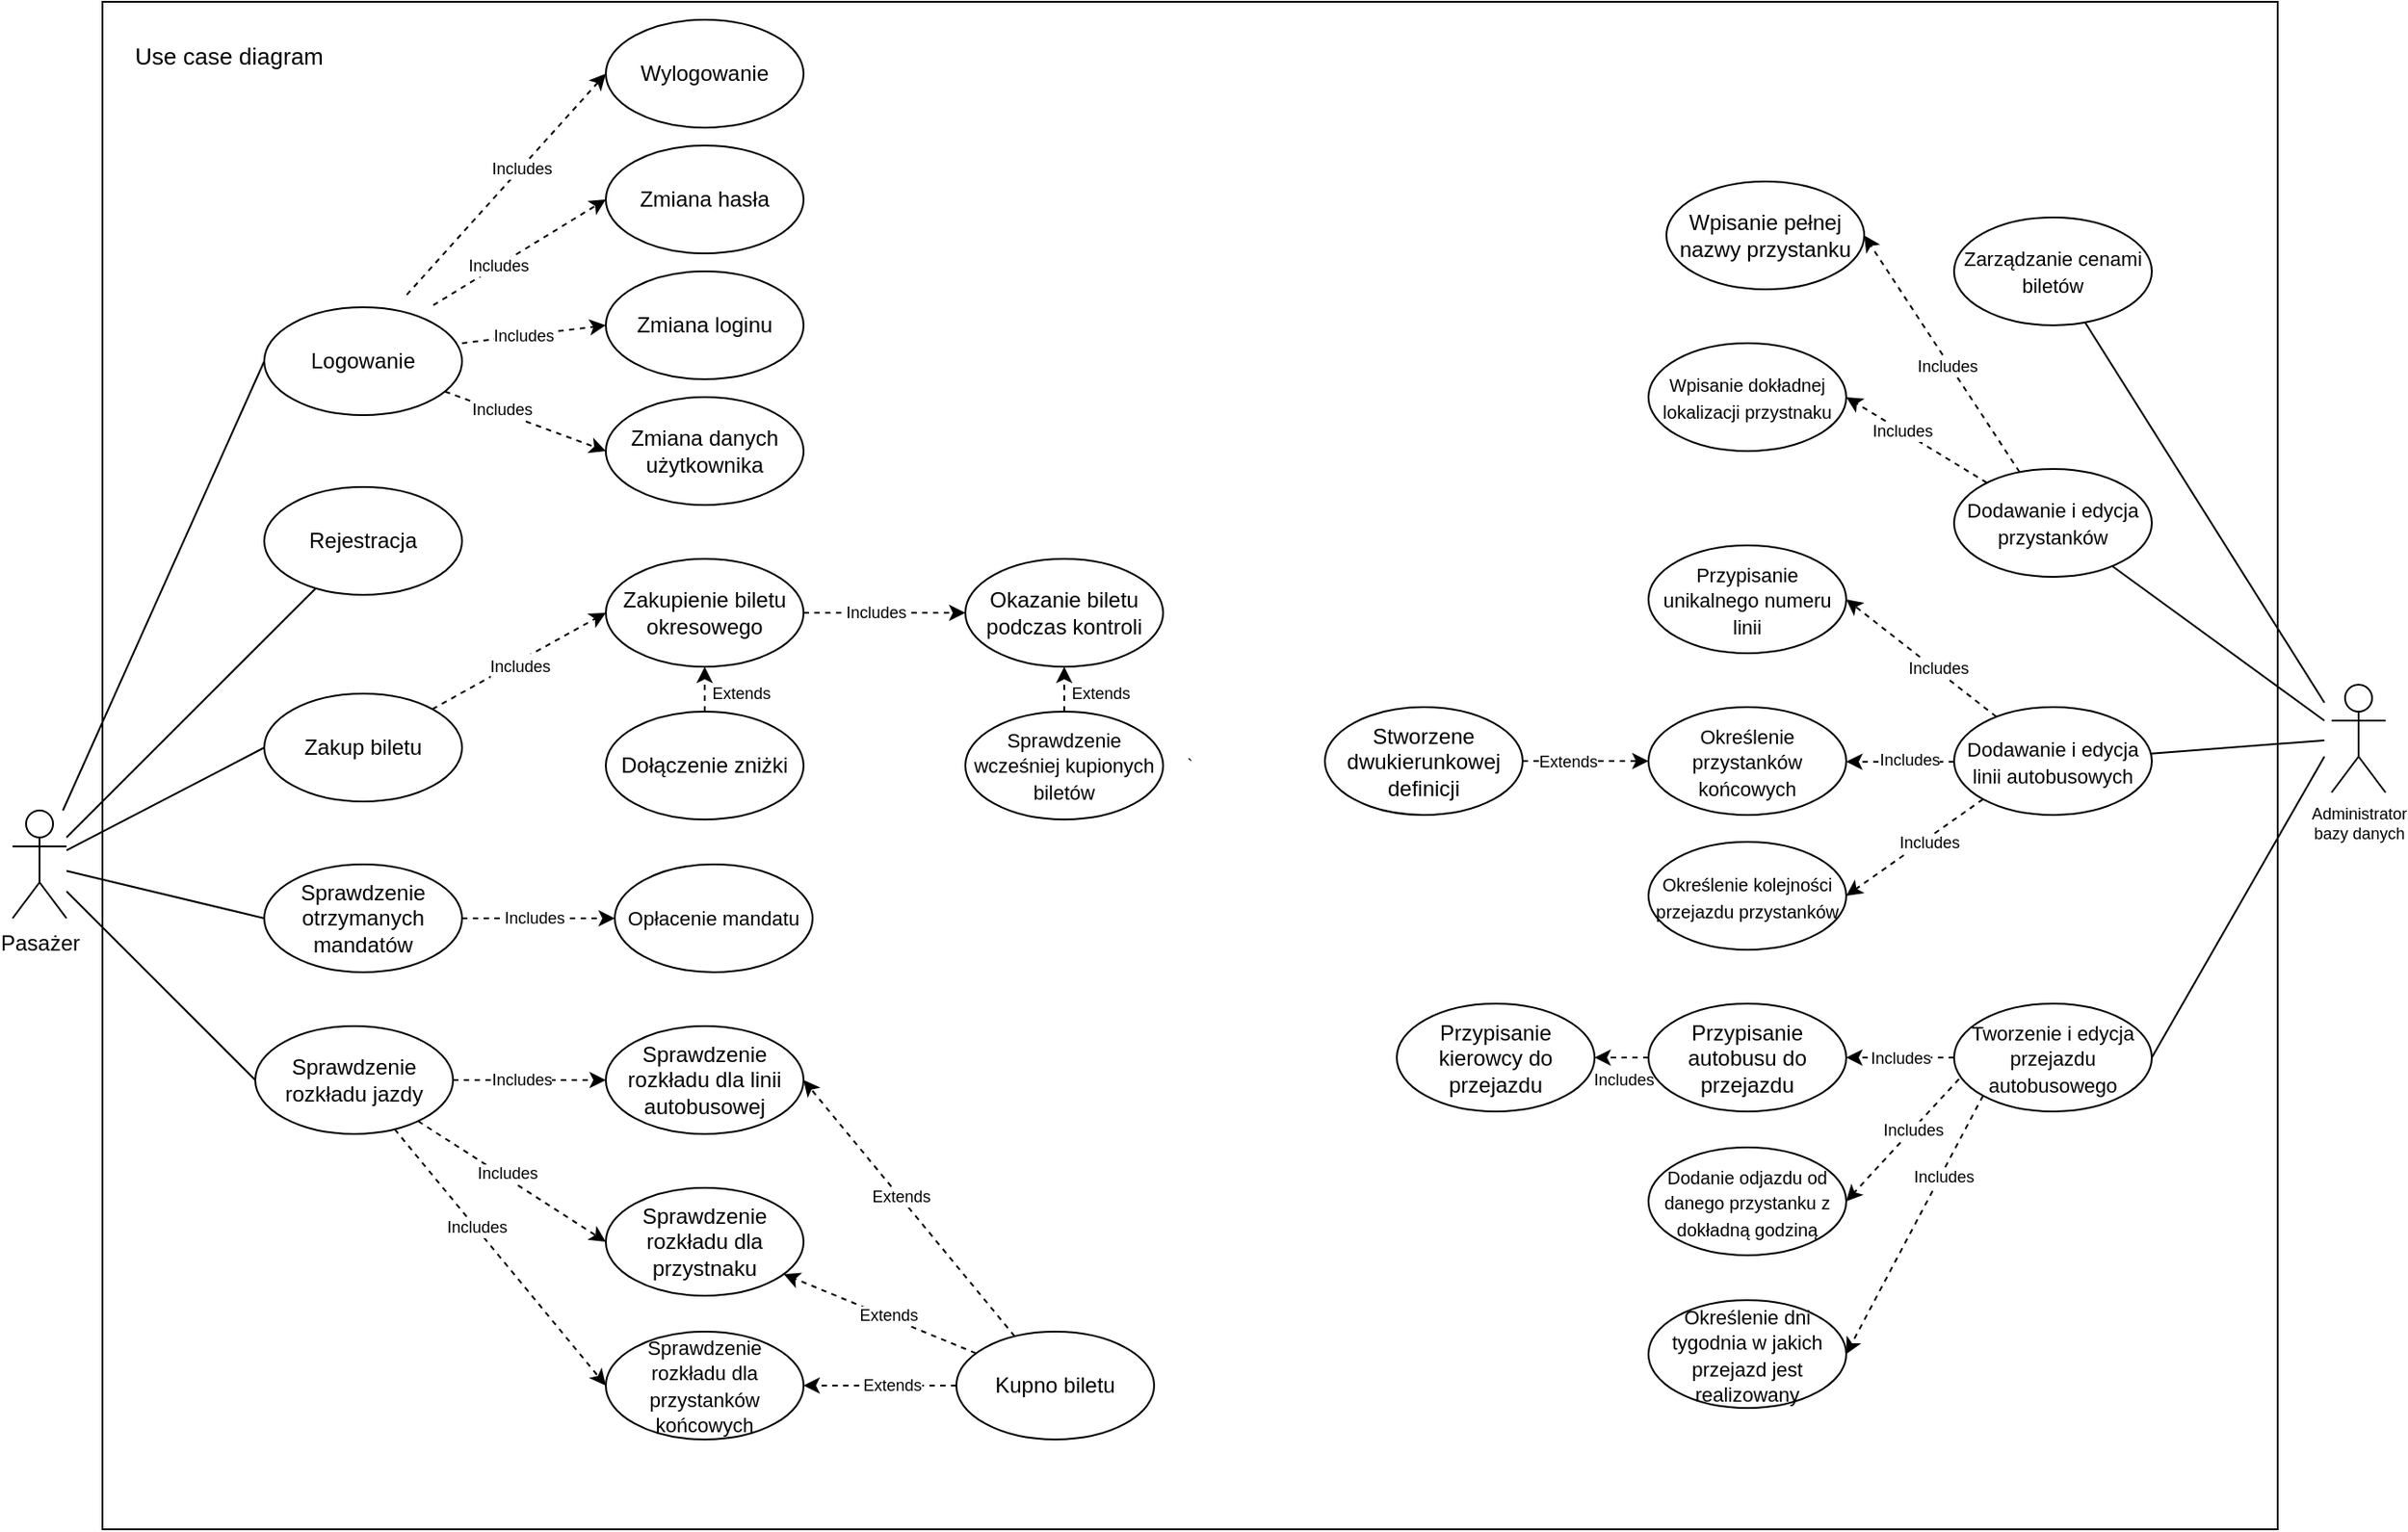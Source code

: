 <mxfile version="13.7.9" type="device"><diagram id="0iRVQJIBD1WJ5h6IIg3w" name="Page-1"><mxGraphModel dx="1551" dy="1151" grid="1" gridSize="10" guides="1" tooltips="1" connect="1" arrows="1" fold="1" page="1" pageScale="1" pageWidth="850" pageHeight="1100" math="0" shadow="0"><root><mxCell id="0"/><mxCell id="1" parent="0"/><mxCell id="ZxOJSc1rFr5hUAOgYBvQ-52" value="`" style="rounded=0;whiteSpace=wrap;html=1;fillColor=none;fontSize=9;" vertex="1" parent="1"><mxGeometry x="110" y="40" width="1210" height="850" as="geometry"/></mxCell><mxCell id="ZxOJSc1rFr5hUAOgYBvQ-1" value="Pasażer" style="shape=umlActor;verticalLabelPosition=bottom;verticalAlign=top;html=1;outlineConnect=0;" vertex="1" parent="1"><mxGeometry x="60" y="490" width="30" height="60" as="geometry"/></mxCell><mxCell id="ZxOJSc1rFr5hUAOgYBvQ-33" style="edgeStyle=none;rounded=0;orthogonalLoop=1;jettySize=auto;html=1;entryX=0;entryY=0.5;entryDx=0;entryDy=0;dashed=1;fontSize=11;" edge="1" parent="1" target="ZxOJSc1rFr5hUAOgYBvQ-13"><mxGeometry relative="1" as="geometry"><mxPoint x="310" y="230" as="sourcePoint"/></mxGeometry></mxCell><mxCell id="ZxOJSc1rFr5hUAOgYBvQ-105" value="Includes" style="edgeLabel;html=1;align=center;verticalAlign=middle;resizable=0;points=[];fontSize=9;" vertex="1" connectable="0" parent="ZxOJSc1rFr5hUAOgYBvQ-33"><mxGeometry x="-0.15" relative="1" as="geometry"><mxPoint as="offset"/></mxGeometry></mxCell><mxCell id="ZxOJSc1rFr5hUAOgYBvQ-34" style="edgeStyle=none;rounded=0;orthogonalLoop=1;jettySize=auto;html=1;exitX=1;exitY=0;exitDx=0;exitDy=0;entryX=0;entryY=0.5;entryDx=0;entryDy=0;dashed=1;fontSize=11;" edge="1" parent="1" target="ZxOJSc1rFr5hUAOgYBvQ-12"><mxGeometry relative="1" as="geometry"><mxPoint x="294.026" y="208.861" as="sourcePoint"/></mxGeometry></mxCell><mxCell id="ZxOJSc1rFr5hUAOgYBvQ-111" value="Includes" style="edgeLabel;html=1;align=center;verticalAlign=middle;resizable=0;points=[];fontSize=9;" vertex="1" connectable="0" parent="ZxOJSc1rFr5hUAOgYBvQ-34"><mxGeometry x="-0.254" relative="1" as="geometry"><mxPoint as="offset"/></mxGeometry></mxCell><mxCell id="ZxOJSc1rFr5hUAOgYBvQ-35" style="edgeStyle=none;rounded=0;orthogonalLoop=1;jettySize=auto;html=1;entryX=0;entryY=0.5;entryDx=0;entryDy=0;dashed=1;fontSize=11;" edge="1" parent="1" target="ZxOJSc1rFr5hUAOgYBvQ-17"><mxGeometry relative="1" as="geometry"><mxPoint x="279.254" y="203.074" as="sourcePoint"/></mxGeometry></mxCell><mxCell id="ZxOJSc1rFr5hUAOgYBvQ-104" value="Includes" style="edgeLabel;html=1;align=center;verticalAlign=middle;resizable=0;points=[];fontSize=9;" vertex="1" connectable="0" parent="ZxOJSc1rFr5hUAOgYBvQ-35"><mxGeometry x="0.133" y="-1" relative="1" as="geometry"><mxPoint y="-1" as="offset"/></mxGeometry></mxCell><mxCell id="ZxOJSc1rFr5hUAOgYBvQ-54" style="edgeStyle=none;rounded=0;orthogonalLoop=1;jettySize=auto;html=1;exitX=0;exitY=0.5;exitDx=0;exitDy=0;endArrow=none;endFill=0;fontSize=9;" edge="1" parent="1" source="ZxOJSc1rFr5hUAOgYBvQ-5"><mxGeometry relative="1" as="geometry"><mxPoint x="88" y="490" as="targetPoint"/></mxGeometry></mxCell><mxCell id="ZxOJSc1rFr5hUAOgYBvQ-109" style="edgeStyle=none;rounded=0;orthogonalLoop=1;jettySize=auto;html=1;entryX=0;entryY=0.5;entryDx=0;entryDy=0;endArrow=classic;endFill=1;fontSize=9;dashed=1;" edge="1" parent="1" source="ZxOJSc1rFr5hUAOgYBvQ-5" target="ZxOJSc1rFr5hUAOgYBvQ-108"><mxGeometry relative="1" as="geometry"/></mxCell><mxCell id="ZxOJSc1rFr5hUAOgYBvQ-110" value="Includes" style="edgeLabel;html=1;align=center;verticalAlign=middle;resizable=0;points=[];fontSize=9;" vertex="1" connectable="0" parent="ZxOJSc1rFr5hUAOgYBvQ-109"><mxGeometry x="-0.316" y="1" relative="1" as="geometry"><mxPoint as="offset"/></mxGeometry></mxCell><mxCell id="ZxOJSc1rFr5hUAOgYBvQ-5" value="Logowanie" style="ellipse;whiteSpace=wrap;html=1;fillColor=none;" vertex="1" parent="1"><mxGeometry x="200" y="210" width="110" height="60" as="geometry"/></mxCell><mxCell id="ZxOJSc1rFr5hUAOgYBvQ-58" style="edgeStyle=none;rounded=0;orthogonalLoop=1;jettySize=auto;html=1;endArrow=none;endFill=0;fontSize=9;" edge="1" parent="1" source="ZxOJSc1rFr5hUAOgYBvQ-6" target="ZxOJSc1rFr5hUAOgYBvQ-1"><mxGeometry relative="1" as="geometry"><mxPoint x="90" y="490" as="targetPoint"/></mxGeometry></mxCell><mxCell id="ZxOJSc1rFr5hUAOgYBvQ-6" value="Rejestracja" style="ellipse;whiteSpace=wrap;html=1;fillColor=none;" vertex="1" parent="1"><mxGeometry x="200" y="310" width="110" height="60" as="geometry"/></mxCell><mxCell id="ZxOJSc1rFr5hUAOgYBvQ-28" style="edgeStyle=none;rounded=0;orthogonalLoop=1;jettySize=auto;html=1;entryX=0;entryY=0.5;entryDx=0;entryDy=0;dashed=1;fontSize=11;" edge="1" parent="1" source="ZxOJSc1rFr5hUAOgYBvQ-7" target="ZxOJSc1rFr5hUAOgYBvQ-8"><mxGeometry relative="1" as="geometry"/></mxCell><mxCell id="ZxOJSc1rFr5hUAOgYBvQ-41" value="&lt;font style=&quot;font-size: 9px&quot;&gt;Includes&lt;/font&gt;" style="edgeLabel;html=1;align=center;verticalAlign=middle;resizable=0;points=[];fontSize=11;" vertex="1" connectable="0" parent="ZxOJSc1rFr5hUAOgYBvQ-28"><mxGeometry x="-0.092" y="-1" relative="1" as="geometry"><mxPoint x="3.67" y="-1" as="offset"/></mxGeometry></mxCell><mxCell id="ZxOJSc1rFr5hUAOgYBvQ-56" style="edgeStyle=none;rounded=0;orthogonalLoop=1;jettySize=auto;html=1;exitX=0;exitY=0.5;exitDx=0;exitDy=0;endArrow=none;endFill=0;fontSize=9;" edge="1" parent="1" source="ZxOJSc1rFr5hUAOgYBvQ-7" target="ZxOJSc1rFr5hUAOgYBvQ-1"><mxGeometry relative="1" as="geometry"/></mxCell><mxCell id="ZxOJSc1rFr5hUAOgYBvQ-7" value="Zakup biletu" style="ellipse;whiteSpace=wrap;html=1;fillColor=none;" vertex="1" parent="1"><mxGeometry x="200" y="425" width="110" height="60" as="geometry"/></mxCell><mxCell id="ZxOJSc1rFr5hUAOgYBvQ-30" style="edgeStyle=none;rounded=0;orthogonalLoop=1;jettySize=auto;html=1;exitX=1;exitY=0.5;exitDx=0;exitDy=0;entryX=0;entryY=0.5;entryDx=0;entryDy=0;dashed=1;fontSize=11;" edge="1" parent="1" source="ZxOJSc1rFr5hUAOgYBvQ-8" target="ZxOJSc1rFr5hUAOgYBvQ-10"><mxGeometry relative="1" as="geometry"/></mxCell><mxCell id="ZxOJSc1rFr5hUAOgYBvQ-42" value="Includes" style="edgeLabel;html=1;align=center;verticalAlign=middle;resizable=0;points=[];fontSize=9;" vertex="1" connectable="0" parent="ZxOJSc1rFr5hUAOgYBvQ-30"><mxGeometry x="-0.185" y="1" relative="1" as="geometry"><mxPoint x="3.33" y="1" as="offset"/></mxGeometry></mxCell><mxCell id="ZxOJSc1rFr5hUAOgYBvQ-8" value="Zakupienie biletu okresowego" style="ellipse;whiteSpace=wrap;html=1;fillColor=none;" vertex="1" parent="1"><mxGeometry x="390" y="350" width="110" height="60" as="geometry"/></mxCell><mxCell id="ZxOJSc1rFr5hUAOgYBvQ-29" style="edgeStyle=none;rounded=0;orthogonalLoop=1;jettySize=auto;html=1;exitX=0.5;exitY=0;exitDx=0;exitDy=0;entryX=0.5;entryY=1;entryDx=0;entryDy=0;dashed=1;fontSize=11;" edge="1" parent="1" source="ZxOJSc1rFr5hUAOgYBvQ-9" target="ZxOJSc1rFr5hUAOgYBvQ-8"><mxGeometry relative="1" as="geometry"/></mxCell><mxCell id="ZxOJSc1rFr5hUAOgYBvQ-9" value="Dołączenie zniżki" style="ellipse;whiteSpace=wrap;html=1;fillColor=none;" vertex="1" parent="1"><mxGeometry x="390" y="435" width="110" height="60" as="geometry"/></mxCell><mxCell id="ZxOJSc1rFr5hUAOgYBvQ-10" value="Okazanie biletu podczas kontroli" style="ellipse;whiteSpace=wrap;html=1;fillColor=none;" vertex="1" parent="1"><mxGeometry x="590" y="350" width="110" height="60" as="geometry"/></mxCell><mxCell id="ZxOJSc1rFr5hUAOgYBvQ-31" style="edgeStyle=none;rounded=0;orthogonalLoop=1;jettySize=auto;html=1;dashed=1;fontSize=11;" edge="1" parent="1" source="ZxOJSc1rFr5hUAOgYBvQ-11" target="ZxOJSc1rFr5hUAOgYBvQ-10"><mxGeometry relative="1" as="geometry"/></mxCell><mxCell id="ZxOJSc1rFr5hUAOgYBvQ-11" value="&lt;font style=&quot;font-size: 11px&quot;&gt;Sprawdzenie wcześniej kupionych biletów&lt;/font&gt;" style="ellipse;whiteSpace=wrap;html=1;fillColor=none;" vertex="1" parent="1"><mxGeometry x="590" y="435" width="110" height="60" as="geometry"/></mxCell><mxCell id="ZxOJSc1rFr5hUAOgYBvQ-12" value="Zmiana hasła" style="ellipse;whiteSpace=wrap;html=1;fillColor=none;" vertex="1" parent="1"><mxGeometry x="390" y="120" width="110" height="60" as="geometry"/></mxCell><mxCell id="ZxOJSc1rFr5hUAOgYBvQ-13" value="Zmiana loginu" style="ellipse;whiteSpace=wrap;html=1;fillColor=none;" vertex="1" parent="1"><mxGeometry x="390" y="190" width="110" height="60" as="geometry"/></mxCell><mxCell id="ZxOJSc1rFr5hUAOgYBvQ-22" style="rounded=0;orthogonalLoop=1;jettySize=auto;html=1;entryX=0;entryY=0.5;entryDx=0;entryDy=0;fontSize=11;dashed=1;" edge="1" parent="1" source="ZxOJSc1rFr5hUAOgYBvQ-14" target="ZxOJSc1rFr5hUAOgYBvQ-15"><mxGeometry relative="1" as="geometry"/></mxCell><mxCell id="ZxOJSc1rFr5hUAOgYBvQ-45" value="Includes" style="edgeLabel;html=1;align=center;verticalAlign=middle;resizable=0;points=[];fontSize=9;" vertex="1" connectable="0" parent="ZxOJSc1rFr5hUAOgYBvQ-22"><mxGeometry x="-0.106" y="-2" relative="1" as="geometry"><mxPoint y="-2" as="offset"/></mxGeometry></mxCell><mxCell id="ZxOJSc1rFr5hUAOgYBvQ-23" style="edgeStyle=none;rounded=0;orthogonalLoop=1;jettySize=auto;html=1;entryX=0;entryY=0.5;entryDx=0;entryDy=0;dashed=1;fontSize=11;" edge="1" parent="1" source="ZxOJSc1rFr5hUAOgYBvQ-14" target="ZxOJSc1rFr5hUAOgYBvQ-16"><mxGeometry relative="1" as="geometry"/></mxCell><mxCell id="ZxOJSc1rFr5hUAOgYBvQ-46" value="Includes" style="edgeLabel;html=1;align=center;verticalAlign=middle;resizable=0;points=[];fontSize=9;" vertex="1" connectable="0" parent="ZxOJSc1rFr5hUAOgYBvQ-23"><mxGeometry x="-0.179" y="-1" relative="1" as="geometry"><mxPoint x="7.06" as="offset"/></mxGeometry></mxCell><mxCell id="ZxOJSc1rFr5hUAOgYBvQ-24" style="edgeStyle=none;rounded=0;orthogonalLoop=1;jettySize=auto;html=1;entryX=0;entryY=0.5;entryDx=0;entryDy=0;dashed=1;fontSize=11;" edge="1" parent="1" source="ZxOJSc1rFr5hUAOgYBvQ-14" target="ZxOJSc1rFr5hUAOgYBvQ-18"><mxGeometry relative="1" as="geometry"/></mxCell><mxCell id="ZxOJSc1rFr5hUAOgYBvQ-47" value="Includes" style="edgeLabel;html=1;align=center;verticalAlign=middle;resizable=0;points=[];fontSize=9;" vertex="1" connectable="0" parent="ZxOJSc1rFr5hUAOgYBvQ-24"><mxGeometry x="-0.231" relative="1" as="geometry"><mxPoint as="offset"/></mxGeometry></mxCell><mxCell id="ZxOJSc1rFr5hUAOgYBvQ-55" style="edgeStyle=none;rounded=0;orthogonalLoop=1;jettySize=auto;html=1;exitX=0;exitY=0.5;exitDx=0;exitDy=0;endArrow=none;endFill=0;fontSize=9;" edge="1" parent="1" source="ZxOJSc1rFr5hUAOgYBvQ-14" target="ZxOJSc1rFr5hUAOgYBvQ-1"><mxGeometry relative="1" as="geometry"/></mxCell><mxCell id="ZxOJSc1rFr5hUAOgYBvQ-14" value="Sprawdzenie rozkładu jazdy" style="ellipse;whiteSpace=wrap;html=1;fillColor=none;" vertex="1" parent="1"><mxGeometry x="195" y="610" width="110" height="60" as="geometry"/></mxCell><mxCell id="ZxOJSc1rFr5hUAOgYBvQ-15" value="Sprawdzenie rozkładu dla linii autobusowej" style="ellipse;whiteSpace=wrap;html=1;fillColor=none;" vertex="1" parent="1"><mxGeometry x="390" y="610" width="110" height="60" as="geometry"/></mxCell><mxCell id="ZxOJSc1rFr5hUAOgYBvQ-16" value="Sprawdzenie rozkładu dla przystnaku" style="ellipse;whiteSpace=wrap;html=1;fillColor=none;" vertex="1" parent="1"><mxGeometry x="390" y="700" width="110" height="60" as="geometry"/></mxCell><mxCell id="ZxOJSc1rFr5hUAOgYBvQ-17" value="Wylogowanie" style="ellipse;whiteSpace=wrap;html=1;fillColor=none;" vertex="1" parent="1"><mxGeometry x="390" y="50" width="110" height="60" as="geometry"/></mxCell><mxCell id="ZxOJSc1rFr5hUAOgYBvQ-18" value="&lt;font style=&quot;font-size: 11px&quot;&gt;Sprawdzenie rozkładu dla przystanków końcowych&lt;/font&gt;" style="ellipse;whiteSpace=wrap;html=1;fillColor=none;" vertex="1" parent="1"><mxGeometry x="390" y="780" width="110" height="60" as="geometry"/></mxCell><mxCell id="ZxOJSc1rFr5hUAOgYBvQ-25" style="edgeStyle=none;rounded=0;orthogonalLoop=1;jettySize=auto;html=1;entryX=1;entryY=0.5;entryDx=0;entryDy=0;dashed=1;fontSize=11;" edge="1" parent="1" source="ZxOJSc1rFr5hUAOgYBvQ-19" target="ZxOJSc1rFr5hUAOgYBvQ-18"><mxGeometry relative="1" as="geometry"/></mxCell><mxCell id="ZxOJSc1rFr5hUAOgYBvQ-49" value="Extends" style="edgeLabel;html=1;align=center;verticalAlign=middle;resizable=0;points=[];fontSize=9;" vertex="1" connectable="0" parent="ZxOJSc1rFr5hUAOgYBvQ-25"><mxGeometry x="-0.153" relative="1" as="geometry"><mxPoint as="offset"/></mxGeometry></mxCell><mxCell id="ZxOJSc1rFr5hUAOgYBvQ-26" style="edgeStyle=none;rounded=0;orthogonalLoop=1;jettySize=auto;html=1;dashed=1;fontSize=11;" edge="1" parent="1" source="ZxOJSc1rFr5hUAOgYBvQ-19" target="ZxOJSc1rFr5hUAOgYBvQ-16"><mxGeometry relative="1" as="geometry"/></mxCell><mxCell id="ZxOJSc1rFr5hUAOgYBvQ-50" value="Extends" style="edgeLabel;html=1;align=center;verticalAlign=middle;resizable=0;points=[];fontSize=9;" vertex="1" connectable="0" parent="ZxOJSc1rFr5hUAOgYBvQ-26"><mxGeometry x="-0.066" y="-1" relative="1" as="geometry"><mxPoint as="offset"/></mxGeometry></mxCell><mxCell id="ZxOJSc1rFr5hUAOgYBvQ-27" style="edgeStyle=none;rounded=0;orthogonalLoop=1;jettySize=auto;html=1;entryX=1;entryY=0.5;entryDx=0;entryDy=0;dashed=1;fontSize=11;" edge="1" parent="1" source="ZxOJSc1rFr5hUAOgYBvQ-19" target="ZxOJSc1rFr5hUAOgYBvQ-15"><mxGeometry relative="1" as="geometry"/></mxCell><mxCell id="ZxOJSc1rFr5hUAOgYBvQ-51" value="Extends" style="edgeLabel;html=1;align=center;verticalAlign=middle;resizable=0;points=[];fontSize=9;" vertex="1" connectable="0" parent="ZxOJSc1rFr5hUAOgYBvQ-27"><mxGeometry x="0.087" relative="1" as="geometry"><mxPoint as="offset"/></mxGeometry></mxCell><mxCell id="ZxOJSc1rFr5hUAOgYBvQ-19" value="Kupno biletu" style="ellipse;whiteSpace=wrap;html=1;fillColor=none;" vertex="1" parent="1"><mxGeometry x="585" y="780" width="110" height="60" as="geometry"/></mxCell><mxCell id="ZxOJSc1rFr5hUAOgYBvQ-32" style="edgeStyle=none;rounded=0;orthogonalLoop=1;jettySize=auto;html=1;entryX=0;entryY=0.5;entryDx=0;entryDy=0;dashed=1;fontSize=11;" edge="1" parent="1" source="ZxOJSc1rFr5hUAOgYBvQ-20" target="ZxOJSc1rFr5hUAOgYBvQ-21"><mxGeometry relative="1" as="geometry"/></mxCell><mxCell id="ZxOJSc1rFr5hUAOgYBvQ-48" value="Includes" style="edgeLabel;html=1;align=center;verticalAlign=middle;resizable=0;points=[];fontSize=9;" vertex="1" connectable="0" parent="ZxOJSc1rFr5hUAOgYBvQ-32"><mxGeometry x="-0.255" relative="1" as="geometry"><mxPoint x="8.33" as="offset"/></mxGeometry></mxCell><mxCell id="ZxOJSc1rFr5hUAOgYBvQ-57" style="edgeStyle=none;rounded=0;orthogonalLoop=1;jettySize=auto;html=1;exitX=0;exitY=0.5;exitDx=0;exitDy=0;endArrow=none;endFill=0;fontSize=9;" edge="1" parent="1" source="ZxOJSc1rFr5hUAOgYBvQ-20" target="ZxOJSc1rFr5hUAOgYBvQ-1"><mxGeometry relative="1" as="geometry"/></mxCell><mxCell id="ZxOJSc1rFr5hUAOgYBvQ-20" value="Sprawdzenie otrzymanych mandatów" style="ellipse;whiteSpace=wrap;html=1;fillColor=none;" vertex="1" parent="1"><mxGeometry x="200" y="520" width="110" height="60" as="geometry"/></mxCell><mxCell id="ZxOJSc1rFr5hUAOgYBvQ-21" value="Opłacenie mandatu" style="ellipse;whiteSpace=wrap;html=1;fillColor=none;fontSize=11;" vertex="1" parent="1"><mxGeometry x="395" y="520" width="110" height="60" as="geometry"/></mxCell><mxCell id="ZxOJSc1rFr5hUAOgYBvQ-43" value="Extends" style="text;html=1;align=center;verticalAlign=middle;resizable=0;points=[];autosize=1;fontSize=9;" vertex="1" parent="1"><mxGeometry x="640" y="415" width="50" height="20" as="geometry"/></mxCell><mxCell id="ZxOJSc1rFr5hUAOgYBvQ-44" value="Extends" style="text;html=1;align=center;verticalAlign=middle;resizable=0;points=[];autosize=1;fontSize=9;" vertex="1" parent="1"><mxGeometry x="440" y="415" width="50" height="20" as="geometry"/></mxCell><mxCell id="ZxOJSc1rFr5hUAOgYBvQ-53" value="&lt;font style=&quot;font-size: 13px&quot;&gt;Use case diagram&lt;/font&gt;" style="text;html=1;align=center;verticalAlign=middle;resizable=0;points=[];autosize=1;fontSize=9;" vertex="1" parent="1"><mxGeometry x="120" y="60" width="120" height="20" as="geometry"/></mxCell><mxCell id="ZxOJSc1rFr5hUAOgYBvQ-59" value="Administrator &lt;br&gt;bazy danych" style="shape=umlActor;verticalLabelPosition=bottom;verticalAlign=top;html=1;outlineConnect=0;fillColor=none;fontSize=9;" vertex="1" parent="1"><mxGeometry x="1350" y="420" width="30" height="60" as="geometry"/></mxCell><mxCell id="ZxOJSc1rFr5hUAOgYBvQ-78" style="edgeStyle=none;rounded=0;orthogonalLoop=1;jettySize=auto;html=1;endArrow=classic;endFill=1;fontSize=9;dashed=1;" edge="1" parent="1" source="ZxOJSc1rFr5hUAOgYBvQ-61" target="ZxOJSc1rFr5hUAOgYBvQ-63"><mxGeometry relative="1" as="geometry"><Array as="points"><mxPoint x="1110" y="463"/></Array></mxGeometry></mxCell><mxCell id="ZxOJSc1rFr5hUAOgYBvQ-96" value="Includes" style="edgeLabel;html=1;align=center;verticalAlign=middle;resizable=0;points=[];fontSize=9;" vertex="1" connectable="0" parent="ZxOJSc1rFr5hUAOgYBvQ-78"><mxGeometry y="-5" relative="1" as="geometry"><mxPoint x="5" y="4" as="offset"/></mxGeometry></mxCell><mxCell id="ZxOJSc1rFr5hUAOgYBvQ-79" style="edgeStyle=none;rounded=0;orthogonalLoop=1;jettySize=auto;html=1;entryX=1;entryY=0.5;entryDx=0;entryDy=0;dashed=1;endArrow=classic;endFill=1;fontSize=9;" edge="1" parent="1" source="ZxOJSc1rFr5hUAOgYBvQ-61" target="ZxOJSc1rFr5hUAOgYBvQ-62"><mxGeometry relative="1" as="geometry"/></mxCell><mxCell id="ZxOJSc1rFr5hUAOgYBvQ-95" value="Includes" style="edgeLabel;html=1;align=center;verticalAlign=middle;resizable=0;points=[];fontSize=9;" vertex="1" connectable="0" parent="ZxOJSc1rFr5hUAOgYBvQ-79"><mxGeometry x="-0.193" y="-1" relative="1" as="geometry"><mxPoint as="offset"/></mxGeometry></mxCell><mxCell id="ZxOJSc1rFr5hUAOgYBvQ-80" style="edgeStyle=none;rounded=0;orthogonalLoop=1;jettySize=auto;html=1;exitX=0;exitY=1;exitDx=0;exitDy=0;entryX=1;entryY=0.5;entryDx=0;entryDy=0;dashed=1;endArrow=classic;endFill=1;fontSize=9;" edge="1" parent="1" source="ZxOJSc1rFr5hUAOgYBvQ-61" target="ZxOJSc1rFr5hUAOgYBvQ-72"><mxGeometry relative="1" as="geometry"/></mxCell><mxCell id="ZxOJSc1rFr5hUAOgYBvQ-97" value="Includes" style="edgeLabel;html=1;align=center;verticalAlign=middle;resizable=0;points=[];fontSize=9;" vertex="1" connectable="0" parent="ZxOJSc1rFr5hUAOgYBvQ-80"><mxGeometry x="-0.181" y="2" relative="1" as="geometry"><mxPoint as="offset"/></mxGeometry></mxCell><mxCell id="ZxOJSc1rFr5hUAOgYBvQ-90" style="edgeStyle=none;rounded=0;orthogonalLoop=1;jettySize=auto;html=1;endArrow=none;endFill=0;fontSize=9;" edge="1" parent="1" source="ZxOJSc1rFr5hUAOgYBvQ-61"><mxGeometry relative="1" as="geometry"><mxPoint x="1346" y="451" as="targetPoint"/></mxGeometry></mxCell><mxCell id="ZxOJSc1rFr5hUAOgYBvQ-61" value="&lt;font style=&quot;font-size: 11px&quot;&gt;Dodawanie i edycja linii autobusowych&lt;/font&gt;" style="ellipse;whiteSpace=wrap;html=1;fillColor=none;" vertex="1" parent="1"><mxGeometry x="1140" y="432.5" width="110" height="60" as="geometry"/></mxCell><mxCell id="ZxOJSc1rFr5hUAOgYBvQ-62" value="&lt;font style=&quot;font-size: 11px&quot;&gt;Przypisanie unikalnego numeru linii&lt;/font&gt;" style="ellipse;whiteSpace=wrap;html=1;fillColor=none;" vertex="1" parent="1"><mxGeometry x="970" y="342.5" width="110" height="60" as="geometry"/></mxCell><mxCell id="ZxOJSc1rFr5hUAOgYBvQ-63" value="&lt;font style=&quot;font-size: 11px&quot;&gt;Określenie przystanków końcowych&lt;/font&gt;" style="ellipse;whiteSpace=wrap;html=1;fillColor=none;" vertex="1" parent="1"><mxGeometry x="970" y="432.5" width="110" height="60" as="geometry"/></mxCell><mxCell id="ZxOJSc1rFr5hUAOgYBvQ-86" style="edgeStyle=none;rounded=0;orthogonalLoop=1;jettySize=auto;html=1;dashed=1;endArrow=classic;endFill=1;fontSize=9;entryX=1;entryY=0.5;entryDx=0;entryDy=0;" edge="1" parent="1" source="ZxOJSc1rFr5hUAOgYBvQ-65" target="ZxOJSc1rFr5hUAOgYBvQ-67"><mxGeometry relative="1" as="geometry"/></mxCell><mxCell id="ZxOJSc1rFr5hUAOgYBvQ-102" value="Includes" style="edgeLabel;html=1;align=center;verticalAlign=middle;resizable=0;points=[];fontSize=9;" vertex="1" connectable="0" parent="ZxOJSc1rFr5hUAOgYBvQ-86"><mxGeometry x="0.225" relative="1" as="geometry"><mxPoint as="offset"/></mxGeometry></mxCell><mxCell id="ZxOJSc1rFr5hUAOgYBvQ-87" style="edgeStyle=none;rounded=0;orthogonalLoop=1;jettySize=auto;html=1;entryX=1;entryY=0.5;entryDx=0;entryDy=0;dashed=1;endArrow=classic;endFill=1;fontSize=9;" edge="1" parent="1" source="ZxOJSc1rFr5hUAOgYBvQ-65" target="ZxOJSc1rFr5hUAOgYBvQ-66"><mxGeometry relative="1" as="geometry"/></mxCell><mxCell id="ZxOJSc1rFr5hUAOgYBvQ-103" value="Includes" style="edgeLabel;html=1;align=center;verticalAlign=middle;resizable=0;points=[];fontSize=9;" vertex="1" connectable="0" parent="ZxOJSc1rFr5hUAOgYBvQ-87"><mxGeometry x="-0.092" y="2" relative="1" as="geometry"><mxPoint as="offset"/></mxGeometry></mxCell><mxCell id="ZxOJSc1rFr5hUAOgYBvQ-93" style="edgeStyle=none;rounded=0;orthogonalLoop=1;jettySize=auto;html=1;endArrow=none;endFill=0;fontSize=9;" edge="1" parent="1" source="ZxOJSc1rFr5hUAOgYBvQ-65"><mxGeometry relative="1" as="geometry"><mxPoint x="1346" y="440.0" as="targetPoint"/></mxGeometry></mxCell><mxCell id="ZxOJSc1rFr5hUAOgYBvQ-65" value="&lt;font style=&quot;font-size: 11px&quot;&gt;Dodawanie i edycja przystanków&lt;/font&gt;" style="ellipse;whiteSpace=wrap;html=1;fillColor=none;" vertex="1" parent="1"><mxGeometry x="1140" y="300" width="110" height="60" as="geometry"/></mxCell><mxCell id="ZxOJSc1rFr5hUAOgYBvQ-66" value="&lt;font style=&quot;font-size: 12px&quot;&gt;Wpisanie pełnej nazwy przystanku&lt;/font&gt;" style="ellipse;whiteSpace=wrap;html=1;fillColor=none;" vertex="1" parent="1"><mxGeometry x="980" y="140" width="110" height="60" as="geometry"/></mxCell><mxCell id="ZxOJSc1rFr5hUAOgYBvQ-67" value="&lt;font style=&quot;font-size: 10px&quot;&gt;Wpisanie dokładnej lokalizacji przystnaku&lt;/font&gt;" style="ellipse;whiteSpace=wrap;html=1;fillColor=none;" vertex="1" parent="1"><mxGeometry x="970" y="230" width="110" height="60" as="geometry"/></mxCell><mxCell id="ZxOJSc1rFr5hUAOgYBvQ-82" style="edgeStyle=none;rounded=0;orthogonalLoop=1;jettySize=auto;html=1;entryX=1;entryY=0.5;entryDx=0;entryDy=0;dashed=1;endArrow=classic;endFill=1;fontSize=9;exitX=0.025;exitY=0.699;exitDx=0;exitDy=0;exitPerimeter=0;" edge="1" parent="1" source="ZxOJSc1rFr5hUAOgYBvQ-68" target="ZxOJSc1rFr5hUAOgYBvQ-70"><mxGeometry relative="1" as="geometry"/></mxCell><mxCell id="ZxOJSc1rFr5hUAOgYBvQ-99" value="Includes" style="edgeLabel;html=1;align=center;verticalAlign=middle;resizable=0;points=[];fontSize=9;" vertex="1" connectable="0" parent="ZxOJSc1rFr5hUAOgYBvQ-82"><mxGeometry x="-0.155" relative="1" as="geometry"><mxPoint as="offset"/></mxGeometry></mxCell><mxCell id="ZxOJSc1rFr5hUAOgYBvQ-83" style="edgeStyle=none;rounded=0;orthogonalLoop=1;jettySize=auto;html=1;entryX=1;entryY=0.5;entryDx=0;entryDy=0;dashed=1;endArrow=classic;endFill=1;fontSize=9;" edge="1" parent="1" source="ZxOJSc1rFr5hUAOgYBvQ-68" target="ZxOJSc1rFr5hUAOgYBvQ-69"><mxGeometry relative="1" as="geometry"/></mxCell><mxCell id="ZxOJSc1rFr5hUAOgYBvQ-98" value="Includes" style="edgeLabel;html=1;align=center;verticalAlign=middle;resizable=0;points=[];fontSize=9;" vertex="1" connectable="0" parent="ZxOJSc1rFr5hUAOgYBvQ-83"><mxGeometry x="0.147" y="1" relative="1" as="geometry"><mxPoint x="4.4" y="-1" as="offset"/></mxGeometry></mxCell><mxCell id="ZxOJSc1rFr5hUAOgYBvQ-85" style="edgeStyle=none;rounded=0;orthogonalLoop=1;jettySize=auto;html=1;exitX=0;exitY=1;exitDx=0;exitDy=0;entryX=1;entryY=0.5;entryDx=0;entryDy=0;dashed=1;endArrow=classic;endFill=1;fontSize=9;" edge="1" parent="1" source="ZxOJSc1rFr5hUAOgYBvQ-68" target="ZxOJSc1rFr5hUAOgYBvQ-75"><mxGeometry relative="1" as="geometry"/></mxCell><mxCell id="ZxOJSc1rFr5hUAOgYBvQ-100" value="Includes" style="edgeLabel;html=1;align=center;verticalAlign=middle;resizable=0;points=[];fontSize=9;" vertex="1" connectable="0" parent="ZxOJSc1rFr5hUAOgYBvQ-85"><mxGeometry x="-0.385" y="1" relative="1" as="geometry"><mxPoint as="offset"/></mxGeometry></mxCell><mxCell id="ZxOJSc1rFr5hUAOgYBvQ-89" style="edgeStyle=none;rounded=0;orthogonalLoop=1;jettySize=auto;html=1;exitX=1;exitY=0.5;exitDx=0;exitDy=0;endArrow=none;endFill=0;fontSize=9;" edge="1" parent="1" source="ZxOJSc1rFr5hUAOgYBvQ-68"><mxGeometry relative="1" as="geometry"><mxPoint x="1346" y="460" as="targetPoint"/></mxGeometry></mxCell><mxCell id="ZxOJSc1rFr5hUAOgYBvQ-68" value="&lt;span style=&quot;font-size: 11px&quot;&gt;Tworzenie i edycja przejazdu autobusowego&lt;/span&gt;" style="ellipse;whiteSpace=wrap;html=1;fillColor=none;" vertex="1" parent="1"><mxGeometry x="1140" y="597.5" width="110" height="60" as="geometry"/></mxCell><mxCell id="ZxOJSc1rFr5hUAOgYBvQ-84" style="edgeStyle=none;rounded=0;orthogonalLoop=1;jettySize=auto;html=1;dashed=1;endArrow=classic;endFill=1;fontSize=9;" edge="1" parent="1" source="ZxOJSc1rFr5hUAOgYBvQ-69" target="ZxOJSc1rFr5hUAOgYBvQ-74"><mxGeometry relative="1" as="geometry"/></mxCell><mxCell id="ZxOJSc1rFr5hUAOgYBvQ-101" value="Includes" style="edgeLabel;html=1;align=center;verticalAlign=middle;resizable=0;points=[];fontSize=9;" vertex="1" connectable="0" parent="ZxOJSc1rFr5hUAOgYBvQ-84"><mxGeometry x="-0.253" y="1" relative="1" as="geometry"><mxPoint x="-3" y="11.5" as="offset"/></mxGeometry></mxCell><mxCell id="ZxOJSc1rFr5hUAOgYBvQ-69" value="&lt;font style=&quot;font-size: 12px&quot;&gt;Przypisanie autobusu do przejazdu&lt;/font&gt;" style="ellipse;whiteSpace=wrap;html=1;fillColor=none;" vertex="1" parent="1"><mxGeometry x="970" y="597.5" width="110" height="60" as="geometry"/></mxCell><mxCell id="ZxOJSc1rFr5hUAOgYBvQ-70" value="&lt;font style=&quot;font-size: 10px&quot;&gt;Dodanie odjazdu od danego przystanku z dokładną godziną&lt;/font&gt;" style="ellipse;whiteSpace=wrap;html=1;fillColor=none;" vertex="1" parent="1"><mxGeometry x="970" y="677.5" width="110" height="60" as="geometry"/></mxCell><mxCell id="ZxOJSc1rFr5hUAOgYBvQ-72" value="&lt;font style=&quot;font-size: 10px&quot;&gt;Określenie kolejności przejazdu przystanków&lt;/font&gt;" style="ellipse;whiteSpace=wrap;html=1;fillColor=none;" vertex="1" parent="1"><mxGeometry x="970" y="507.5" width="110" height="60" as="geometry"/></mxCell><mxCell id="ZxOJSc1rFr5hUAOgYBvQ-81" style="edgeStyle=none;rounded=0;orthogonalLoop=1;jettySize=auto;html=1;entryX=0;entryY=0.5;entryDx=0;entryDy=0;dashed=1;endArrow=classic;endFill=1;fontSize=9;" edge="1" parent="1" source="ZxOJSc1rFr5hUAOgYBvQ-73" target="ZxOJSc1rFr5hUAOgYBvQ-63"><mxGeometry relative="1" as="geometry"/></mxCell><mxCell id="ZxOJSc1rFr5hUAOgYBvQ-94" value="Extends" style="edgeLabel;html=1;align=center;verticalAlign=middle;resizable=0;points=[];fontSize=9;" vertex="1" connectable="0" parent="ZxOJSc1rFr5hUAOgYBvQ-81"><mxGeometry x="-0.294" y="-1" relative="1" as="geometry"><mxPoint y="-1" as="offset"/></mxGeometry></mxCell><mxCell id="ZxOJSc1rFr5hUAOgYBvQ-73" value="&lt;font style=&quot;font-size: 12px&quot;&gt;Stworzene dwukierunkowej definicji&lt;/font&gt;" style="ellipse;whiteSpace=wrap;html=1;fillColor=none;" vertex="1" parent="1"><mxGeometry x="790" y="432.5" width="110" height="60" as="geometry"/></mxCell><mxCell id="ZxOJSc1rFr5hUAOgYBvQ-74" value="&lt;font style=&quot;font-size: 12px&quot;&gt;Przypisanie kierowcy do przejazdu&lt;/font&gt;" style="ellipse;whiteSpace=wrap;html=1;fillColor=none;" vertex="1" parent="1"><mxGeometry x="830" y="597.5" width="110" height="60" as="geometry"/></mxCell><mxCell id="ZxOJSc1rFr5hUAOgYBvQ-75" value="&lt;font style=&quot;font-size: 11px&quot;&gt;Określenie dni tygodnia w jakich przejazd jest realizowany&lt;/font&gt;" style="ellipse;whiteSpace=wrap;html=1;fillColor=none;" vertex="1" parent="1"><mxGeometry x="970" y="762.5" width="110" height="60" as="geometry"/></mxCell><mxCell id="ZxOJSc1rFr5hUAOgYBvQ-92" style="edgeStyle=none;rounded=0;orthogonalLoop=1;jettySize=auto;html=1;endArrow=none;endFill=0;fontSize=9;" edge="1" parent="1" source="ZxOJSc1rFr5hUAOgYBvQ-76"><mxGeometry relative="1" as="geometry"><mxPoint x="1346" y="430" as="targetPoint"/></mxGeometry></mxCell><mxCell id="ZxOJSc1rFr5hUAOgYBvQ-76" value="&lt;span style=&quot;font-size: 11px&quot;&gt;Zarządzanie cenami biletów&lt;/span&gt;" style="ellipse;whiteSpace=wrap;html=1;fillColor=none;" vertex="1" parent="1"><mxGeometry x="1140" y="160" width="110" height="60" as="geometry"/></mxCell><mxCell id="ZxOJSc1rFr5hUAOgYBvQ-108" value="Zmiana danych użytkownika" style="ellipse;whiteSpace=wrap;html=1;fillColor=none;" vertex="1" parent="1"><mxGeometry x="390" y="260" width="110" height="60" as="geometry"/></mxCell></root></mxGraphModel></diagram></mxfile>